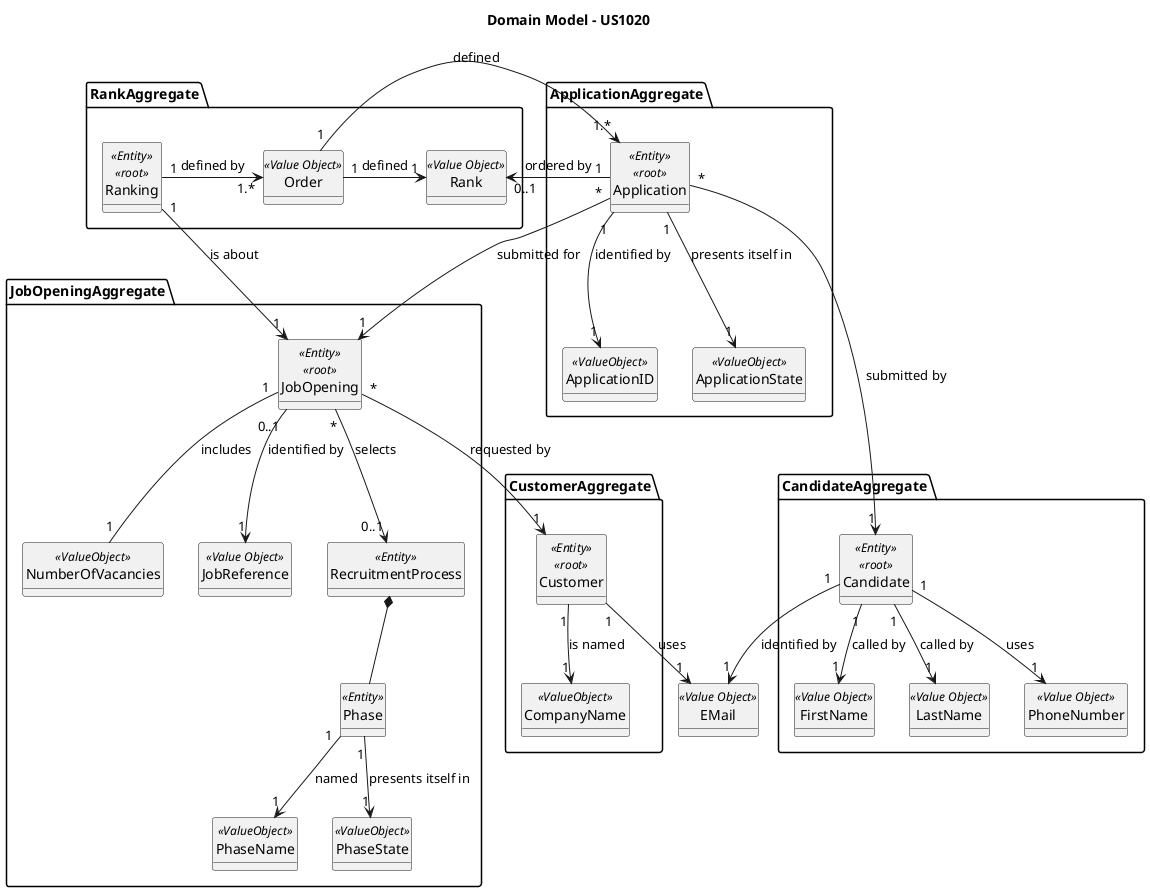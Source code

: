@startuml
'skinparam linetype ortho
'left to right direction
hide circle
hide methods
title Domain Model - US1020

package JobOpeningAggregate {

class JobOpening <<Entity>> \n <<root>>{
}
class NumberOfVacancies <<ValueObject>>
class JobReference <<Value Object>> {}
class RecruitmentProcess <<Entity>>{}
class Phase <<Entity>>{}
class PhaseName <<ValueObject>>
class PhaseState <<ValueObject>>

}

package ApplicationAggregate {

class Application <<Entity>> \n <<root>>{}
class ApplicationID <<ValueObject>>{}
class ApplicationState <<ValueObject>>


}
package CustomerAggregate {

class Customer <<Entity>> \n <<root>>{}
class CompanyName <<ValueObject>>
}

package CandidateAggregate {

class Candidate <<Entity>> \n <<root>>{
}

class FirstName <<Value Object>>
class LastName <<Value Object>>

class PhoneNumber <<Value Object>>{}
}



class EMail <<Value Object>>{}




package RankAggregate {
class Ranking <<Entity>> \n <<root>>{}
class Order <<Value Object>>
class Rank <<Value Object>>
}




JobOpening "0..1" --> "1" JobReference : identified by
JobOpening "*" -->  "1" Customer : requested by
JobOpening "1" -- "1" NumberOfVacancies : includes
JobOpening "*" --> "0..1" RecruitmentProcess : selects


Application "*" --> "1" JobOpening : submitted for
Application "*" --> "1" Candidate : submitted by
Application "1" --> "1" ApplicationID : identified by
Application "1" --> "0..1" Rank : ordered by
Application "1" --> "1" ApplicationState : presents itself in


Customer "1" --> "1" EMail : uses
Customer "1" --> "1" CompanyName : is named

Candidate "1" --> "1" EMail : identified by
Candidate "1" --> "1" PhoneNumber : uses
Candidate "1" --> "1" FirstName : called by
Candidate "1" --> "1" LastName : called by

RecruitmentProcess *-- Phase
Phase "1" --> "1" PhaseName : named
Phase "1" --> "1" PhaseState : presents itself in


Ranking "1" --> "1" JobOpening : is about
Ranking "1" -> "1.*" Order : defined by
Order "1" -> "1" Rank : defined
Order "1" -> "1.*" Application : defined

@enduml